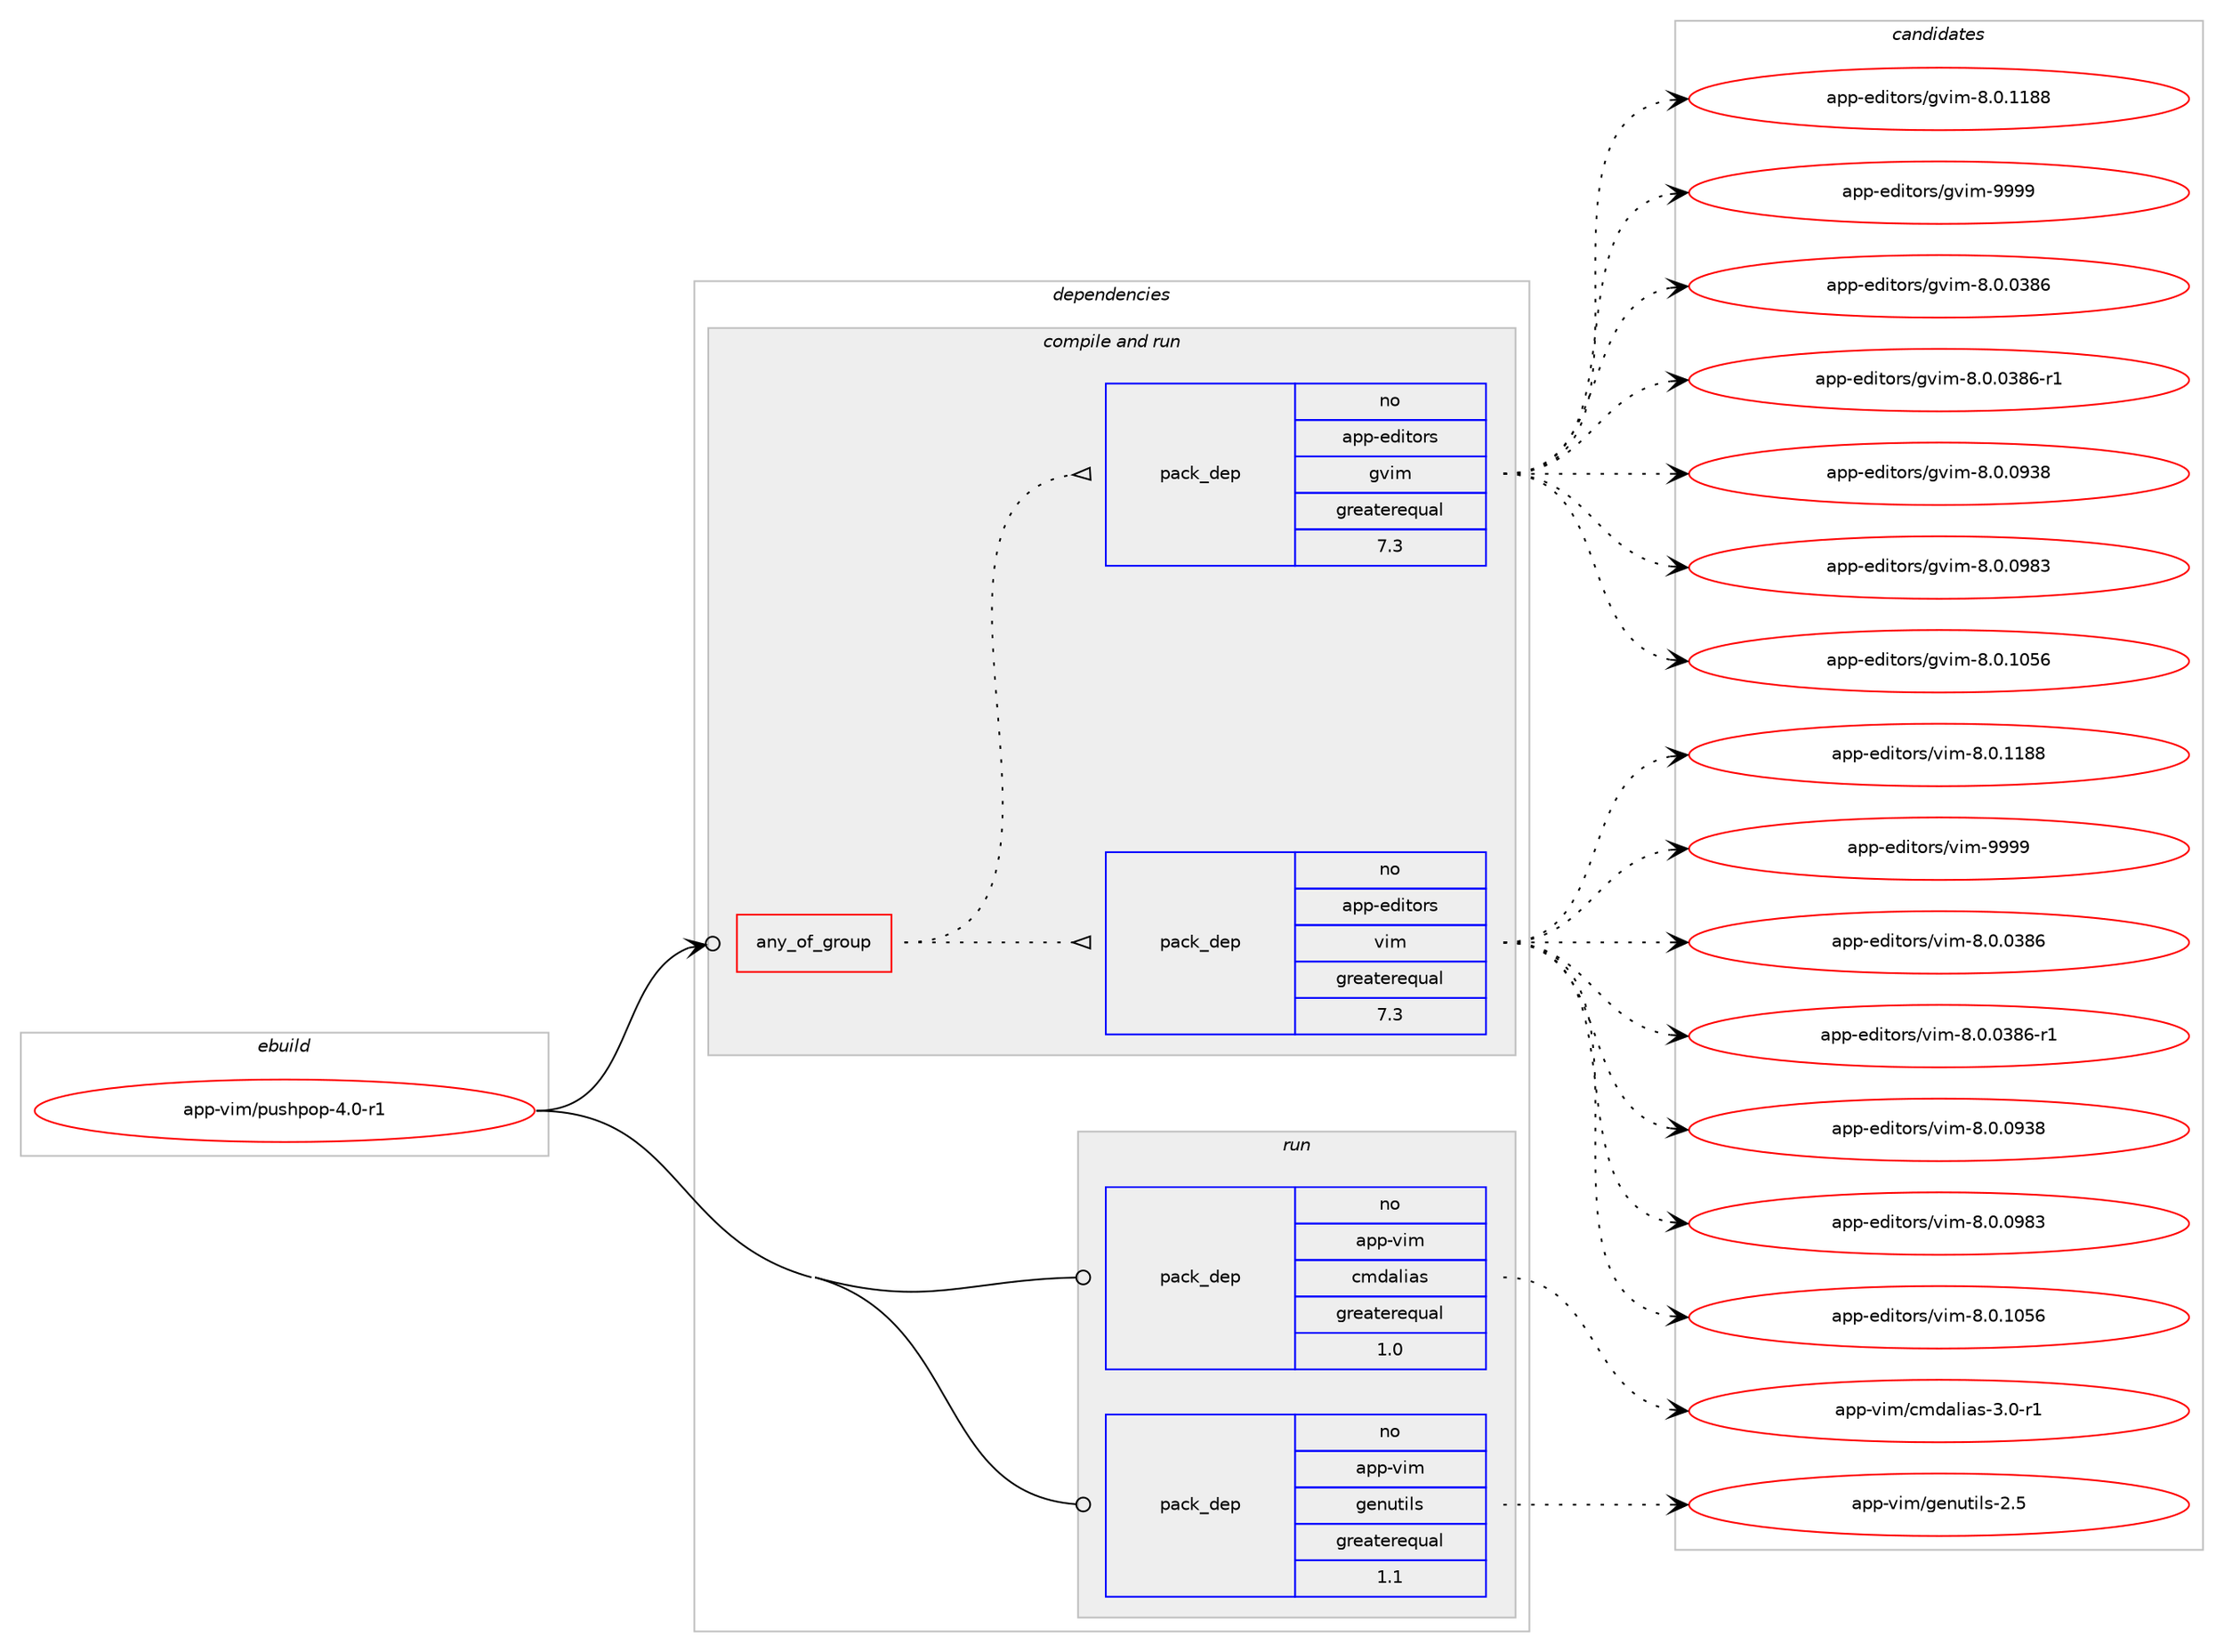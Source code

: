 digraph prolog {

# *************
# Graph options
# *************

newrank=true;
concentrate=true;
compound=true;
graph [rankdir=LR,fontname=Helvetica,fontsize=10,ranksep=1.5];#, ranksep=2.5, nodesep=0.2];
edge  [arrowhead=vee];
node  [fontname=Helvetica,fontsize=10];

# **********
# The ebuild
# **********

subgraph cluster_leftcol {
color=gray;
rank=same;
label=<<i>ebuild</i>>;
id [label="app-vim/pushpop-4.0-r1", color=red, width=4, href="../app-vim/pushpop-4.0-r1.svg"];
}

# ****************
# The dependencies
# ****************

subgraph cluster_midcol {
color=gray;
label=<<i>dependencies</i>>;
subgraph cluster_compile {
fillcolor="#eeeeee";
style=filled;
label=<<i>compile</i>>;
}
subgraph cluster_compileandrun {
fillcolor="#eeeeee";
style=filled;
label=<<i>compile and run</i>>;
subgraph any1287 {
dependency63269 [label=<<TABLE BORDER="0" CELLBORDER="1" CELLSPACING="0" CELLPADDING="4"><TR><TD CELLPADDING="10">any_of_group</TD></TR></TABLE>>, shape=none, color=red];subgraph pack46262 {
dependency63270 [label=<<TABLE BORDER="0" CELLBORDER="1" CELLSPACING="0" CELLPADDING="4" WIDTH="220"><TR><TD ROWSPAN="6" CELLPADDING="30">pack_dep</TD></TR><TR><TD WIDTH="110">no</TD></TR><TR><TD>app-editors</TD></TR><TR><TD>vim</TD></TR><TR><TD>greaterequal</TD></TR><TR><TD>7.3</TD></TR></TABLE>>, shape=none, color=blue];
}
dependency63269:e -> dependency63270:w [weight=20,style="dotted",arrowhead="oinv"];
subgraph pack46263 {
dependency63271 [label=<<TABLE BORDER="0" CELLBORDER="1" CELLSPACING="0" CELLPADDING="4" WIDTH="220"><TR><TD ROWSPAN="6" CELLPADDING="30">pack_dep</TD></TR><TR><TD WIDTH="110">no</TD></TR><TR><TD>app-editors</TD></TR><TR><TD>gvim</TD></TR><TR><TD>greaterequal</TD></TR><TR><TD>7.3</TD></TR></TABLE>>, shape=none, color=blue];
}
dependency63269:e -> dependency63271:w [weight=20,style="dotted",arrowhead="oinv"];
}
id:e -> dependency63269:w [weight=20,style="solid",arrowhead="odotvee"];
}
subgraph cluster_run {
fillcolor="#eeeeee";
style=filled;
label=<<i>run</i>>;
subgraph pack46264 {
dependency63272 [label=<<TABLE BORDER="0" CELLBORDER="1" CELLSPACING="0" CELLPADDING="4" WIDTH="220"><TR><TD ROWSPAN="6" CELLPADDING="30">pack_dep</TD></TR><TR><TD WIDTH="110">no</TD></TR><TR><TD>app-vim</TD></TR><TR><TD>cmdalias</TD></TR><TR><TD>greaterequal</TD></TR><TR><TD>1.0</TD></TR></TABLE>>, shape=none, color=blue];
}
id:e -> dependency63272:w [weight=20,style="solid",arrowhead="odot"];
subgraph pack46265 {
dependency63273 [label=<<TABLE BORDER="0" CELLBORDER="1" CELLSPACING="0" CELLPADDING="4" WIDTH="220"><TR><TD ROWSPAN="6" CELLPADDING="30">pack_dep</TD></TR><TR><TD WIDTH="110">no</TD></TR><TR><TD>app-vim</TD></TR><TR><TD>genutils</TD></TR><TR><TD>greaterequal</TD></TR><TR><TD>1.1</TD></TR></TABLE>>, shape=none, color=blue];
}
id:e -> dependency63273:w [weight=20,style="solid",arrowhead="odot"];
}
}

# **************
# The candidates
# **************

subgraph cluster_choices {
rank=same;
color=gray;
label=<<i>candidates</i>>;

subgraph choice46262 {
color=black;
nodesep=1;
choice971121124510110010511611111411547118105109455646484648515654 [label="app-editors/vim-8.0.0386", color=red, width=4,href="../app-editors/vim-8.0.0386.svg"];
choice9711211245101100105116111114115471181051094556464846485156544511449 [label="app-editors/vim-8.0.0386-r1", color=red, width=4,href="../app-editors/vim-8.0.0386-r1.svg"];
choice971121124510110010511611111411547118105109455646484648575156 [label="app-editors/vim-8.0.0938", color=red, width=4,href="../app-editors/vim-8.0.0938.svg"];
choice971121124510110010511611111411547118105109455646484648575651 [label="app-editors/vim-8.0.0983", color=red, width=4,href="../app-editors/vim-8.0.0983.svg"];
choice971121124510110010511611111411547118105109455646484649485354 [label="app-editors/vim-8.0.1056", color=red, width=4,href="../app-editors/vim-8.0.1056.svg"];
choice971121124510110010511611111411547118105109455646484649495656 [label="app-editors/vim-8.0.1188", color=red, width=4,href="../app-editors/vim-8.0.1188.svg"];
choice9711211245101100105116111114115471181051094557575757 [label="app-editors/vim-9999", color=red, width=4,href="../app-editors/vim-9999.svg"];
dependency63270:e -> choice971121124510110010511611111411547118105109455646484648515654:w [style=dotted,weight="100"];
dependency63270:e -> choice9711211245101100105116111114115471181051094556464846485156544511449:w [style=dotted,weight="100"];
dependency63270:e -> choice971121124510110010511611111411547118105109455646484648575156:w [style=dotted,weight="100"];
dependency63270:e -> choice971121124510110010511611111411547118105109455646484648575651:w [style=dotted,weight="100"];
dependency63270:e -> choice971121124510110010511611111411547118105109455646484649485354:w [style=dotted,weight="100"];
dependency63270:e -> choice971121124510110010511611111411547118105109455646484649495656:w [style=dotted,weight="100"];
dependency63270:e -> choice9711211245101100105116111114115471181051094557575757:w [style=dotted,weight="100"];
}
subgraph choice46263 {
color=black;
nodesep=1;
choice971121124510110010511611111411547103118105109455646484648515654 [label="app-editors/gvim-8.0.0386", color=red, width=4,href="../app-editors/gvim-8.0.0386.svg"];
choice9711211245101100105116111114115471031181051094556464846485156544511449 [label="app-editors/gvim-8.0.0386-r1", color=red, width=4,href="../app-editors/gvim-8.0.0386-r1.svg"];
choice971121124510110010511611111411547103118105109455646484648575156 [label="app-editors/gvim-8.0.0938", color=red, width=4,href="../app-editors/gvim-8.0.0938.svg"];
choice971121124510110010511611111411547103118105109455646484648575651 [label="app-editors/gvim-8.0.0983", color=red, width=4,href="../app-editors/gvim-8.0.0983.svg"];
choice971121124510110010511611111411547103118105109455646484649485354 [label="app-editors/gvim-8.0.1056", color=red, width=4,href="../app-editors/gvim-8.0.1056.svg"];
choice971121124510110010511611111411547103118105109455646484649495656 [label="app-editors/gvim-8.0.1188", color=red, width=4,href="../app-editors/gvim-8.0.1188.svg"];
choice9711211245101100105116111114115471031181051094557575757 [label="app-editors/gvim-9999", color=red, width=4,href="../app-editors/gvim-9999.svg"];
dependency63271:e -> choice971121124510110010511611111411547103118105109455646484648515654:w [style=dotted,weight="100"];
dependency63271:e -> choice9711211245101100105116111114115471031181051094556464846485156544511449:w [style=dotted,weight="100"];
dependency63271:e -> choice971121124510110010511611111411547103118105109455646484648575156:w [style=dotted,weight="100"];
dependency63271:e -> choice971121124510110010511611111411547103118105109455646484648575651:w [style=dotted,weight="100"];
dependency63271:e -> choice971121124510110010511611111411547103118105109455646484649485354:w [style=dotted,weight="100"];
dependency63271:e -> choice971121124510110010511611111411547103118105109455646484649495656:w [style=dotted,weight="100"];
dependency63271:e -> choice9711211245101100105116111114115471031181051094557575757:w [style=dotted,weight="100"];
}
subgraph choice46264 {
color=black;
nodesep=1;
choice971121124511810510947991091009710810597115455146484511449 [label="app-vim/cmdalias-3.0-r1", color=red, width=4,href="../app-vim/cmdalias-3.0-r1.svg"];
dependency63272:e -> choice971121124511810510947991091009710810597115455146484511449:w [style=dotted,weight="100"];
}
subgraph choice46265 {
color=black;
nodesep=1;
choice97112112451181051094710310111011711610510811545504653 [label="app-vim/genutils-2.5", color=red, width=4,href="../app-vim/genutils-2.5.svg"];
dependency63273:e -> choice97112112451181051094710310111011711610510811545504653:w [style=dotted,weight="100"];
}
}

}
